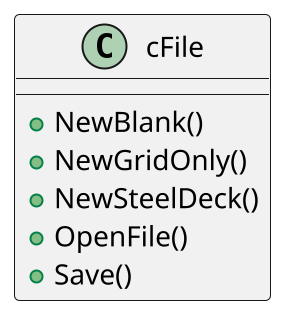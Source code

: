 @startuml
scale 2

class cFile {
    +NewBlank()
    +NewGridOnly()
    +NewSteelDeck()
    +OpenFile()
    +Save()
}

@enduml